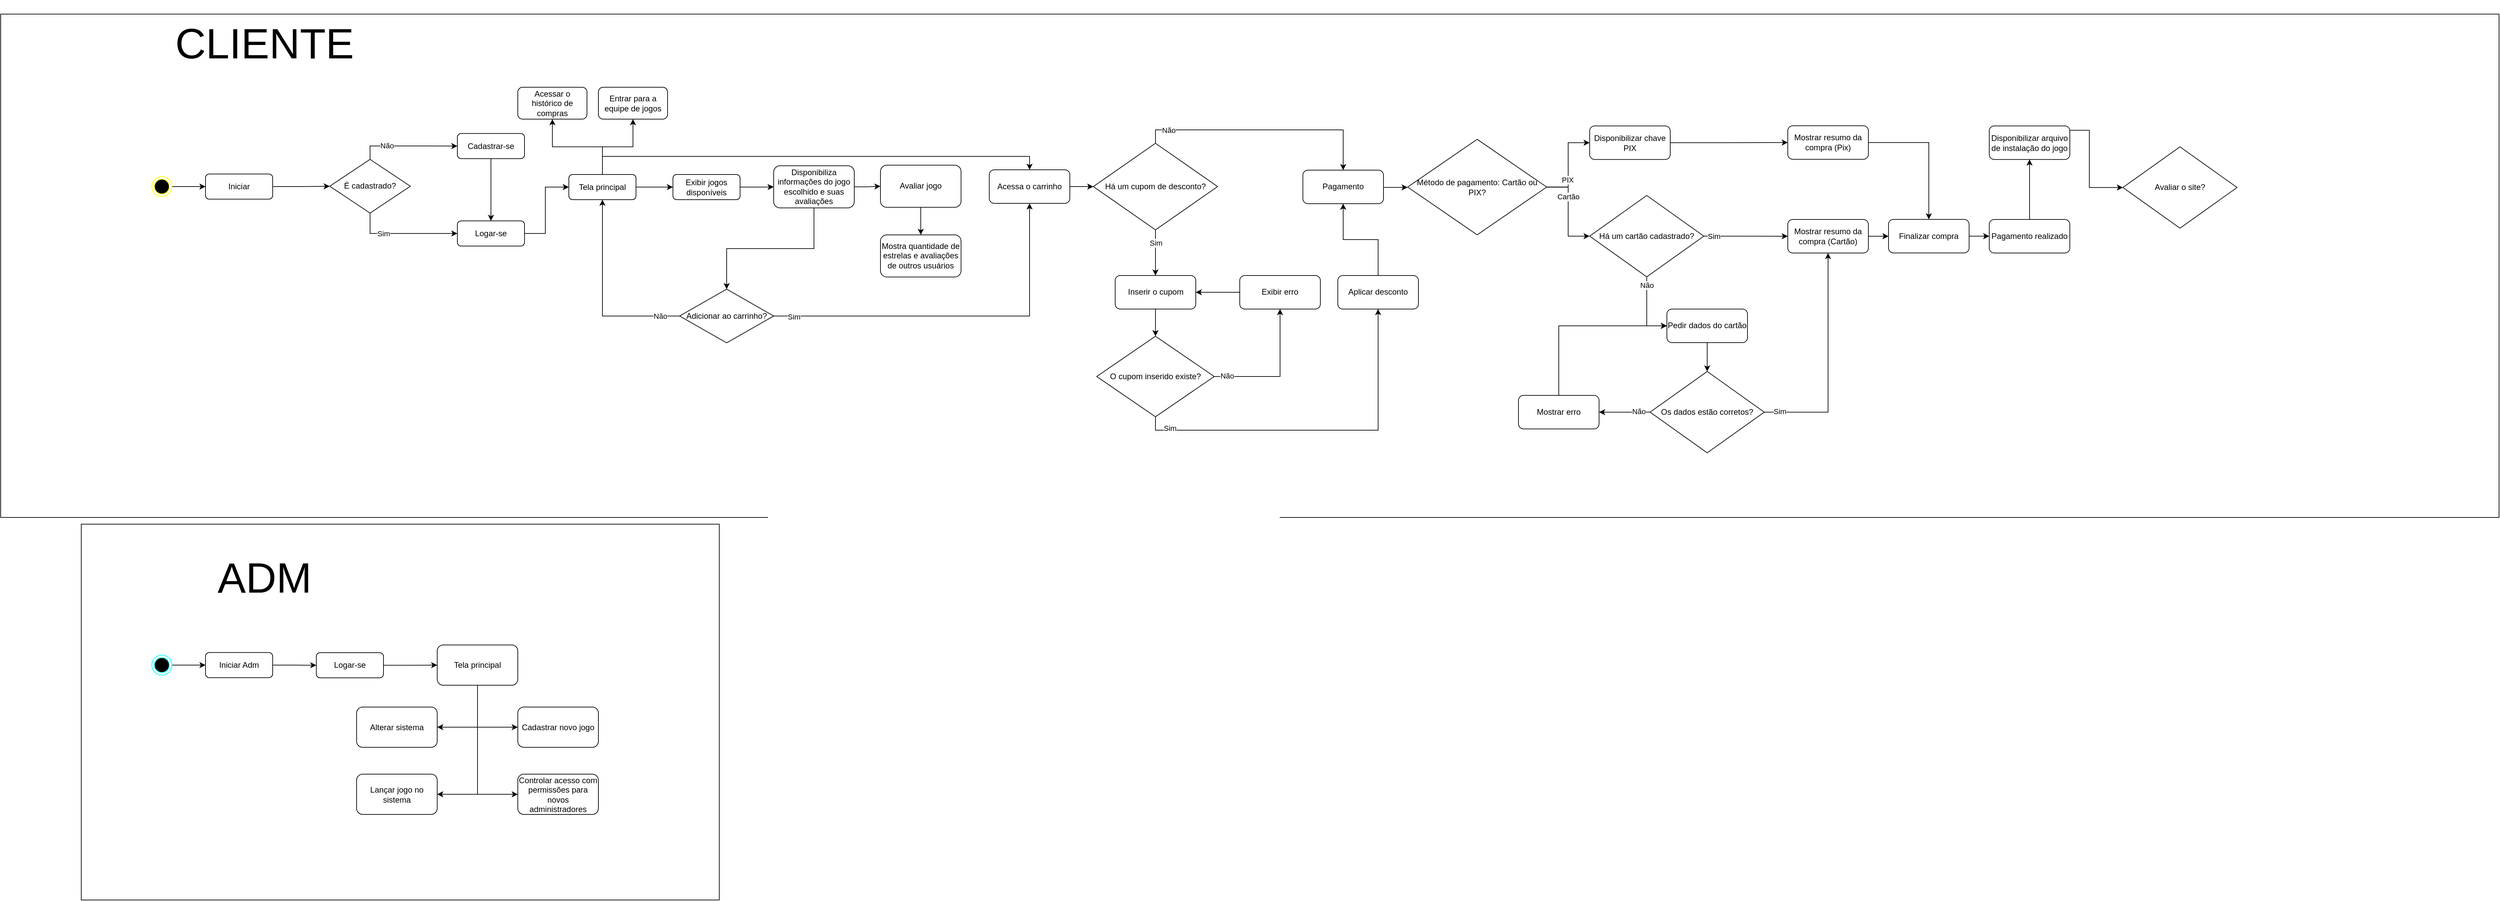 <mxfile version="27.1.1">
  <diagram id="C5RBs43oDa-KdzZeNtuy" name="Page-1">
    <mxGraphModel dx="1657" dy="443" grid="1" gridSize="10" guides="1" tooltips="1" connect="1" arrows="1" fold="1" page="1" pageScale="1" pageWidth="827" pageHeight="1169" math="0" shadow="0">
      <root>
        <mxCell id="WIyWlLk6GJQsqaUBKTNV-0" />
        <mxCell id="WIyWlLk6GJQsqaUBKTNV-1" parent="WIyWlLk6GJQsqaUBKTNV-0" />
        <mxCell id="Lc4B7oKeqXN2q5uEeSAr-54" value="" style="rounded=0;whiteSpace=wrap;html=1;" parent="WIyWlLk6GJQsqaUBKTNV-1" vertex="1">
          <mxGeometry x="80" y="820" width="950" height="560" as="geometry" />
        </mxCell>
        <mxCell id="Lc4B7oKeqXN2q5uEeSAr-52" value="" style="rounded=0;whiteSpace=wrap;html=1;" parent="WIyWlLk6GJQsqaUBKTNV-1" vertex="1">
          <mxGeometry x="-40" y="60" width="3720" height="750" as="geometry" />
        </mxCell>
        <mxCell id="1SzBsBPXZqBtcYk88lzq-5" style="edgeStyle=orthogonalEdgeStyle;rounded=0;orthogonalLoop=1;jettySize=auto;html=1;exitX=1;exitY=0.5;exitDx=0;exitDy=0;entryX=0;entryY=0.5;entryDx=0;entryDy=0;" parent="WIyWlLk6GJQsqaUBKTNV-1" source="1SzBsBPXZqBtcYk88lzq-0" target="1SzBsBPXZqBtcYk88lzq-4" edge="1">
          <mxGeometry relative="1" as="geometry" />
        </mxCell>
        <mxCell id="1SzBsBPXZqBtcYk88lzq-0" value="" style="ellipse;html=1;shape=endState;fillColor=#000000;strokeColor=#FFFF00;" parent="WIyWlLk6GJQsqaUBKTNV-1" vertex="1">
          <mxGeometry x="185" y="302" width="30" height="30" as="geometry" />
        </mxCell>
        <mxCell id="1SzBsBPXZqBtcYk88lzq-4" value="Iniciar" style="rounded=1;whiteSpace=wrap;html=1;" parent="WIyWlLk6GJQsqaUBKTNV-1" vertex="1">
          <mxGeometry x="265" y="298.25" width="100" height="37.5" as="geometry" />
        </mxCell>
        <mxCell id="1SzBsBPXZqBtcYk88lzq-33" style="edgeStyle=orthogonalEdgeStyle;rounded=0;orthogonalLoop=1;jettySize=auto;html=1;entryX=0;entryY=0.5;entryDx=0;entryDy=0;" parent="WIyWlLk6GJQsqaUBKTNV-1" source="1SzBsBPXZqBtcYk88lzq-4" target="1SzBsBPXZqBtcYk88lzq-38" edge="1">
          <mxGeometry relative="1" as="geometry">
            <mxPoint x="605.0" y="228.75" as="targetPoint" />
            <mxPoint x="475" y="275" as="sourcePoint" />
          </mxGeometry>
        </mxCell>
        <mxCell id="1SzBsBPXZqBtcYk88lzq-40" style="edgeStyle=orthogonalEdgeStyle;rounded=0;orthogonalLoop=1;jettySize=auto;html=1;exitX=0.5;exitY=1;exitDx=0;exitDy=0;entryX=0;entryY=0.5;entryDx=0;entryDy=0;" parent="WIyWlLk6GJQsqaUBKTNV-1" source="1SzBsBPXZqBtcYk88lzq-38" target="1SzBsBPXZqBtcYk88lzq-39" edge="1">
          <mxGeometry relative="1" as="geometry" />
        </mxCell>
        <mxCell id="1SzBsBPXZqBtcYk88lzq-46" value="Sim" style="edgeLabel;html=1;align=center;verticalAlign=middle;resizable=0;points=[];" parent="1SzBsBPXZqBtcYk88lzq-40" connectable="0" vertex="1">
          <mxGeometry x="-0.226" y="-1" relative="1" as="geometry">
            <mxPoint x="-12" y="-1" as="offset" />
          </mxGeometry>
        </mxCell>
        <mxCell id="1SzBsBPXZqBtcYk88lzq-43" style="edgeStyle=orthogonalEdgeStyle;rounded=0;orthogonalLoop=1;jettySize=auto;html=1;exitX=0.5;exitY=0;exitDx=0;exitDy=0;entryX=0;entryY=0.5;entryDx=0;entryDy=0;" parent="WIyWlLk6GJQsqaUBKTNV-1" source="1SzBsBPXZqBtcYk88lzq-38" target="1SzBsBPXZqBtcYk88lzq-42" edge="1">
          <mxGeometry relative="1" as="geometry" />
        </mxCell>
        <mxCell id="1SzBsBPXZqBtcYk88lzq-44" value="Não" style="edgeLabel;html=1;align=center;verticalAlign=middle;resizable=0;points=[];" parent="1SzBsBPXZqBtcYk88lzq-43" connectable="0" vertex="1">
          <mxGeometry x="0.371" relative="1" as="geometry">
            <mxPoint x="-65" y="66" as="offset" />
          </mxGeometry>
        </mxCell>
        <mxCell id="Lc4B7oKeqXN2q5uEeSAr-0" value="Não" style="edgeLabel;html=1;align=center;verticalAlign=middle;resizable=0;points=[];" parent="1SzBsBPXZqBtcYk88lzq-43" vertex="1" connectable="0">
          <mxGeometry x="-0.402" y="1" relative="1" as="geometry">
            <mxPoint as="offset" />
          </mxGeometry>
        </mxCell>
        <mxCell id="1SzBsBPXZqBtcYk88lzq-38" value="É cadastrado?" style="rhombus;whiteSpace=wrap;html=1;" parent="WIyWlLk6GJQsqaUBKTNV-1" vertex="1">
          <mxGeometry x="450" y="276.49" width="120" height="80" as="geometry" />
        </mxCell>
        <mxCell id="RYv_guV0oGGCcxDcEiJ_-85" style="edgeStyle=orthogonalEdgeStyle;rounded=0;orthogonalLoop=1;jettySize=auto;html=1;exitX=1;exitY=0.5;exitDx=0;exitDy=0;entryX=0;entryY=0.5;entryDx=0;entryDy=0;" parent="WIyWlLk6GJQsqaUBKTNV-1" source="1SzBsBPXZqBtcYk88lzq-39" target="RYv_guV0oGGCcxDcEiJ_-84" edge="1">
          <mxGeometry relative="1" as="geometry">
            <Array as="points">
              <mxPoint x="771" y="387" />
              <mxPoint x="771" y="318" />
            </Array>
          </mxGeometry>
        </mxCell>
        <mxCell id="1SzBsBPXZqBtcYk88lzq-39" value="Logar-se" style="rounded=1;whiteSpace=wrap;html=1;" parent="WIyWlLk6GJQsqaUBKTNV-1" vertex="1">
          <mxGeometry x="640" y="368.12" width="100" height="37.5" as="geometry" />
        </mxCell>
        <mxCell id="1SzBsBPXZqBtcYk88lzq-45" style="edgeStyle=orthogonalEdgeStyle;rounded=0;orthogonalLoop=1;jettySize=auto;html=1;exitX=0.5;exitY=1;exitDx=0;exitDy=0;entryX=0.5;entryY=0;entryDx=0;entryDy=0;" parent="WIyWlLk6GJQsqaUBKTNV-1" source="1SzBsBPXZqBtcYk88lzq-42" target="1SzBsBPXZqBtcYk88lzq-39" edge="1">
          <mxGeometry relative="1" as="geometry" />
        </mxCell>
        <mxCell id="1SzBsBPXZqBtcYk88lzq-42" value="Cadastrar-se" style="rounded=1;whiteSpace=wrap;html=1;" parent="WIyWlLk6GJQsqaUBKTNV-1" vertex="1">
          <mxGeometry x="640" y="237.87" width="100" height="37.5" as="geometry" />
        </mxCell>
        <mxCell id="XJXXXrBX6UF0R7sf1k8g-0" style="edgeStyle=orthogonalEdgeStyle;rounded=0;orthogonalLoop=1;jettySize=auto;html=1;exitX=1;exitY=0.5;exitDx=0;exitDy=0;entryX=0;entryY=0.5;entryDx=0;entryDy=0;" parent="WIyWlLk6GJQsqaUBKTNV-1" source="XJXXXrBX6UF0R7sf1k8g-1" target="XJXXXrBX6UF0R7sf1k8g-3" edge="1">
          <mxGeometry relative="1" as="geometry" />
        </mxCell>
        <mxCell id="XJXXXrBX6UF0R7sf1k8g-1" value="" style="ellipse;html=1;shape=endState;fillColor=#000000;strokeColor=#00FFFF;" parent="WIyWlLk6GJQsqaUBKTNV-1" vertex="1">
          <mxGeometry x="185" y="1015" width="30" height="30" as="geometry" />
        </mxCell>
        <mxCell id="XJXXXrBX6UF0R7sf1k8g-2" style="edgeStyle=orthogonalEdgeStyle;rounded=0;orthogonalLoop=1;jettySize=auto;html=1;exitX=1;exitY=0.5;exitDx=0;exitDy=0;entryX=0;entryY=0.5;entryDx=0;entryDy=0;" parent="WIyWlLk6GJQsqaUBKTNV-1" source="XJXXXrBX6UF0R7sf1k8g-3" target="XJXXXrBX6UF0R7sf1k8g-10" edge="1">
          <mxGeometry relative="1" as="geometry">
            <mxPoint x="414" y="1030" as="targetPoint" />
          </mxGeometry>
        </mxCell>
        <mxCell id="XJXXXrBX6UF0R7sf1k8g-3" value="Iniciar Adm" style="rounded=1;whiteSpace=wrap;html=1;" parent="WIyWlLk6GJQsqaUBKTNV-1" vertex="1">
          <mxGeometry x="265" y="1011.25" width="100" height="37.5" as="geometry" />
        </mxCell>
        <mxCell id="dobvGp4MOFqiP2ddSErw-3" value="" style="edgeStyle=orthogonalEdgeStyle;rounded=0;orthogonalLoop=1;jettySize=auto;html=1;" parent="WIyWlLk6GJQsqaUBKTNV-1" source="XJXXXrBX6UF0R7sf1k8g-10" target="dobvGp4MOFqiP2ddSErw-2" edge="1">
          <mxGeometry relative="1" as="geometry" />
        </mxCell>
        <mxCell id="XJXXXrBX6UF0R7sf1k8g-10" value="Logar-se" style="rounded=1;whiteSpace=wrap;html=1;" parent="WIyWlLk6GJQsqaUBKTNV-1" vertex="1">
          <mxGeometry x="430" y="1011.5" width="100" height="37.5" as="geometry" />
        </mxCell>
        <mxCell id="qe04x3mOyRm4tF5T4k0E-8" style="edgeStyle=orthogonalEdgeStyle;rounded=0;orthogonalLoop=1;jettySize=auto;html=1;exitX=0.5;exitY=1;exitDx=0;exitDy=0;entryX=1;entryY=0.5;entryDx=0;entryDy=0;" parent="WIyWlLk6GJQsqaUBKTNV-1" source="dobvGp4MOFqiP2ddSErw-2" target="qe04x3mOyRm4tF5T4k0E-2" edge="1">
          <mxGeometry relative="1" as="geometry" />
        </mxCell>
        <mxCell id="qe04x3mOyRm4tF5T4k0E-9" style="edgeStyle=orthogonalEdgeStyle;rounded=0;orthogonalLoop=1;jettySize=auto;html=1;exitX=0.5;exitY=1;exitDx=0;exitDy=0;entryX=0;entryY=0.5;entryDx=0;entryDy=0;" parent="WIyWlLk6GJQsqaUBKTNV-1" source="dobvGp4MOFqiP2ddSErw-2" target="7GlUSVLypJ4G9-vJ-Vu1-31" edge="1">
          <mxGeometry relative="1" as="geometry">
            <mxPoint x="945" y="1303.5" as="targetPoint" />
          </mxGeometry>
        </mxCell>
        <mxCell id="qe04x3mOyRm4tF5T4k0E-10" style="edgeStyle=orthogonalEdgeStyle;rounded=0;orthogonalLoop=1;jettySize=auto;html=1;exitX=0.5;exitY=1;exitDx=0;exitDy=0;entryX=1;entryY=0.5;entryDx=0;entryDy=0;" parent="WIyWlLk6GJQsqaUBKTNV-1" source="dobvGp4MOFqiP2ddSErw-2" target="qe04x3mOyRm4tF5T4k0E-4" edge="1">
          <mxGeometry relative="1" as="geometry" />
        </mxCell>
        <mxCell id="qe04x3mOyRm4tF5T4k0E-11" style="edgeStyle=orthogonalEdgeStyle;rounded=0;orthogonalLoop=1;jettySize=auto;html=1;exitX=0.5;exitY=1;exitDx=0;exitDy=0;entryX=0;entryY=0.5;entryDx=0;entryDy=0;" parent="WIyWlLk6GJQsqaUBKTNV-1" source="dobvGp4MOFqiP2ddSErw-2" target="qe04x3mOyRm4tF5T4k0E-5" edge="1">
          <mxGeometry relative="1" as="geometry" />
        </mxCell>
        <mxCell id="dobvGp4MOFqiP2ddSErw-2" value="Tela principal" style="whiteSpace=wrap;html=1;rounded=1;" parent="WIyWlLk6GJQsqaUBKTNV-1" vertex="1">
          <mxGeometry x="610" y="1000" width="120" height="60" as="geometry" />
        </mxCell>
        <mxCell id="RYv_guV0oGGCcxDcEiJ_-9" style="edgeStyle=orthogonalEdgeStyle;rounded=0;orthogonalLoop=1;jettySize=auto;html=1;exitX=1;exitY=0.5;exitDx=0;exitDy=0;entryX=0;entryY=0.5;entryDx=0;entryDy=0;" parent="WIyWlLk6GJQsqaUBKTNV-1" source="7GlUSVLypJ4G9-vJ-Vu1-7" target="RYv_guV0oGGCcxDcEiJ_-8" edge="1">
          <mxGeometry relative="1" as="geometry">
            <mxPoint x="1081" y="317" as="sourcePoint" />
            <Array as="points">
              <mxPoint x="1101" y="318" />
              <mxPoint x="1121" y="317" />
            </Array>
          </mxGeometry>
        </mxCell>
        <mxCell id="Lc4B7oKeqXN2q5uEeSAr-8" style="edgeStyle=orthogonalEdgeStyle;rounded=0;orthogonalLoop=1;jettySize=auto;html=1;exitX=0.5;exitY=1;exitDx=0;exitDy=0;entryX=0.5;entryY=0;entryDx=0;entryDy=0;" parent="WIyWlLk6GJQsqaUBKTNV-1" source="RYv_guV0oGGCcxDcEiJ_-8" target="RYv_guV0oGGCcxDcEiJ_-13" edge="1">
          <mxGeometry relative="1" as="geometry" />
        </mxCell>
        <mxCell id="Lc4B7oKeqXN2q5uEeSAr-45" style="edgeStyle=orthogonalEdgeStyle;rounded=0;orthogonalLoop=1;jettySize=auto;html=1;exitX=1;exitY=0.5;exitDx=0;exitDy=0;" parent="WIyWlLk6GJQsqaUBKTNV-1" source="RYv_guV0oGGCcxDcEiJ_-8" target="Lc4B7oKeqXN2q5uEeSAr-12" edge="1">
          <mxGeometry relative="1" as="geometry" />
        </mxCell>
        <mxCell id="RYv_guV0oGGCcxDcEiJ_-8" value="Disponibiliza informações do jogo escolhido e suas avaliações" style="rounded=1;whiteSpace=wrap;html=1;" parent="WIyWlLk6GJQsqaUBKTNV-1" vertex="1">
          <mxGeometry x="1111" y="286" width="120" height="62.75" as="geometry" />
        </mxCell>
        <mxCell id="7GlUSVLypJ4G9-vJ-Vu1-14" style="edgeStyle=orthogonalEdgeStyle;rounded=0;orthogonalLoop=1;jettySize=auto;html=1;exitX=0;exitY=0.5;exitDx=0;exitDy=0;entryX=0.5;entryY=1;entryDx=0;entryDy=0;" parent="WIyWlLk6GJQsqaUBKTNV-1" source="RYv_guV0oGGCcxDcEiJ_-13" target="RYv_guV0oGGCcxDcEiJ_-84" edge="1">
          <mxGeometry relative="1" as="geometry" />
        </mxCell>
        <mxCell id="7GlUSVLypJ4G9-vJ-Vu1-15" value="Não" style="edgeLabel;html=1;align=center;verticalAlign=middle;resizable=0;points=[];" parent="7GlUSVLypJ4G9-vJ-Vu1-14" connectable="0" vertex="1">
          <mxGeometry x="-0.79" relative="1" as="geometry">
            <mxPoint x="1" as="offset" />
          </mxGeometry>
        </mxCell>
        <mxCell id="Lc4B7oKeqXN2q5uEeSAr-9" style="edgeStyle=orthogonalEdgeStyle;rounded=0;orthogonalLoop=1;jettySize=auto;html=1;exitX=1;exitY=0.5;exitDx=0;exitDy=0;" parent="WIyWlLk6GJQsqaUBKTNV-1" source="RYv_guV0oGGCcxDcEiJ_-13" target="7GlUSVLypJ4G9-vJ-Vu1-1" edge="1">
          <mxGeometry relative="1" as="geometry" />
        </mxCell>
        <mxCell id="Lc4B7oKeqXN2q5uEeSAr-10" value="Sim" style="edgeLabel;html=1;align=center;verticalAlign=middle;resizable=0;points=[];" parent="Lc4B7oKeqXN2q5uEeSAr-9" vertex="1" connectable="0">
          <mxGeometry x="-0.887" y="-1" relative="1" as="geometry">
            <mxPoint x="-1" as="offset" />
          </mxGeometry>
        </mxCell>
        <mxCell id="RYv_guV0oGGCcxDcEiJ_-13" value="Adicionar ao carrinho?" style="rhombus;whiteSpace=wrap;html=1;" parent="WIyWlLk6GJQsqaUBKTNV-1" vertex="1">
          <mxGeometry x="971" y="469.86" width="140" height="80" as="geometry" />
        </mxCell>
        <mxCell id="RYv_guV0oGGCcxDcEiJ_-27" style="edgeStyle=orthogonalEdgeStyle;rounded=0;orthogonalLoop=1;jettySize=auto;html=1;exitX=1;exitY=0.515;exitDx=0;exitDy=0;entryX=0;entryY=0.5;entryDx=0;entryDy=0;exitPerimeter=0;" parent="WIyWlLk6GJQsqaUBKTNV-1" source="7GlUSVLypJ4G9-vJ-Vu1-9" target="RYv_guV0oGGCcxDcEiJ_-26" edge="1">
          <mxGeometry relative="1" as="geometry">
            <mxPoint x="1972" y="198" as="sourcePoint" />
          </mxGeometry>
        </mxCell>
        <mxCell id="RYv_guV0oGGCcxDcEiJ_-31" style="edgeStyle=orthogonalEdgeStyle;rounded=0;orthogonalLoop=1;jettySize=auto;html=1;exitX=1;exitY=0.5;exitDx=0;exitDy=0;entryX=0;entryY=0.5;entryDx=0;entryDy=0;" parent="WIyWlLk6GJQsqaUBKTNV-1" source="RYv_guV0oGGCcxDcEiJ_-26" target="RYv_guV0oGGCcxDcEiJ_-30" edge="1">
          <mxGeometry relative="1" as="geometry">
            <mxPoint x="2236" y="318.245" as="sourcePoint" />
          </mxGeometry>
        </mxCell>
        <mxCell id="RYv_guV0oGGCcxDcEiJ_-32" value="PIX" style="edgeLabel;html=1;align=center;verticalAlign=middle;resizable=0;points=[];" parent="RYv_guV0oGGCcxDcEiJ_-31" connectable="0" vertex="1">
          <mxGeometry x="-0.171" y="1" relative="1" as="geometry">
            <mxPoint y="11" as="offset" />
          </mxGeometry>
        </mxCell>
        <mxCell id="RYv_guV0oGGCcxDcEiJ_-40" style="edgeStyle=orthogonalEdgeStyle;rounded=0;orthogonalLoop=1;jettySize=auto;html=1;exitX=1;exitY=0.5;exitDx=0;exitDy=0;entryX=0;entryY=0.5;entryDx=0;entryDy=0;" parent="WIyWlLk6GJQsqaUBKTNV-1" source="RYv_guV0oGGCcxDcEiJ_-26" target="RYv_guV0oGGCcxDcEiJ_-64" edge="1">
          <mxGeometry relative="1" as="geometry">
            <mxPoint x="2326" y="392.74" as="targetPoint" />
            <mxPoint x="2236" y="318.245" as="sourcePoint" />
          </mxGeometry>
        </mxCell>
        <mxCell id="RYv_guV0oGGCcxDcEiJ_-41" value="Cartão" style="edgeLabel;html=1;align=center;verticalAlign=middle;resizable=0;points=[];" parent="RYv_guV0oGGCcxDcEiJ_-40" connectable="0" vertex="1">
          <mxGeometry x="-0.007" relative="1" as="geometry">
            <mxPoint y="-22" as="offset" />
          </mxGeometry>
        </mxCell>
        <mxCell id="RYv_guV0oGGCcxDcEiJ_-26" value="Método de pagamento: Cartão ou PIX?" style="rhombus;whiteSpace=wrap;html=1;" parent="WIyWlLk6GJQsqaUBKTNV-1" vertex="1">
          <mxGeometry x="2055" y="246.56" width="207" height="142.38" as="geometry" />
        </mxCell>
        <mxCell id="Lc4B7oKeqXN2q5uEeSAr-43" style="edgeStyle=orthogonalEdgeStyle;rounded=0;orthogonalLoop=1;jettySize=auto;html=1;exitX=1;exitY=0.5;exitDx=0;exitDy=0;entryX=0;entryY=0.5;entryDx=0;entryDy=0;" parent="WIyWlLk6GJQsqaUBKTNV-1" source="RYv_guV0oGGCcxDcEiJ_-30" target="Lc4B7oKeqXN2q5uEeSAr-42" edge="1">
          <mxGeometry relative="1" as="geometry" />
        </mxCell>
        <mxCell id="RYv_guV0oGGCcxDcEiJ_-30" value="Disponibilizar chave PIX" style="rounded=1;whiteSpace=wrap;html=1;" parent="WIyWlLk6GJQsqaUBKTNV-1" vertex="1">
          <mxGeometry x="2326" y="226.62" width="120" height="50" as="geometry" />
        </mxCell>
        <mxCell id="7GlUSVLypJ4G9-vJ-Vu1-17" style="edgeStyle=orthogonalEdgeStyle;rounded=0;orthogonalLoop=1;jettySize=auto;html=1;exitX=1;exitY=0.5;exitDx=0;exitDy=0;entryX=0;entryY=0.5;entryDx=0;entryDy=0;" parent="WIyWlLk6GJQsqaUBKTNV-1" source="RYv_guV0oGGCcxDcEiJ_-44" target="RYv_guV0oGGCcxDcEiJ_-53" edge="1">
          <mxGeometry relative="1" as="geometry">
            <Array as="points">
              <mxPoint x="3070" y="233.13" />
              <mxPoint x="3070" y="318.13" />
            </Array>
          </mxGeometry>
        </mxCell>
        <mxCell id="RYv_guV0oGGCcxDcEiJ_-44" value="Disponibilizar arquivo de instalação do jogo" style="rounded=1;whiteSpace=wrap;html=1;" parent="WIyWlLk6GJQsqaUBKTNV-1" vertex="1">
          <mxGeometry x="2921" y="226.62" width="120" height="50" as="geometry" />
        </mxCell>
        <mxCell id="RYv_guV0oGGCcxDcEiJ_-53" value="Avaliar o site?" style="rhombus;whiteSpace=wrap;html=1;" parent="WIyWlLk6GJQsqaUBKTNV-1" vertex="1">
          <mxGeometry x="3120" y="257.75" width="170" height="121.25" as="geometry" />
        </mxCell>
        <mxCell id="RYv_guV0oGGCcxDcEiJ_-66" style="edgeStyle=orthogonalEdgeStyle;rounded=0;orthogonalLoop=1;jettySize=auto;html=1;exitX=1;exitY=0.5;exitDx=0;exitDy=0;entryX=0;entryY=0.5;entryDx=0;entryDy=0;" parent="WIyWlLk6GJQsqaUBKTNV-1" source="Lc4B7oKeqXN2q5uEeSAr-39" target="RYv_guV0oGGCcxDcEiJ_-65" edge="1">
          <mxGeometry relative="1" as="geometry" />
        </mxCell>
        <mxCell id="RYv_guV0oGGCcxDcEiJ_-70" style="edgeStyle=orthogonalEdgeStyle;rounded=0;orthogonalLoop=1;jettySize=auto;html=1;exitX=0.5;exitY=1;exitDx=0;exitDy=0;entryX=0;entryY=0.5;entryDx=0;entryDy=0;" parent="WIyWlLk6GJQsqaUBKTNV-1" source="RYv_guV0oGGCcxDcEiJ_-64" target="RYv_guV0oGGCcxDcEiJ_-69" edge="1">
          <mxGeometry relative="1" as="geometry" />
        </mxCell>
        <mxCell id="RYv_guV0oGGCcxDcEiJ_-71" value="Não" style="edgeLabel;html=1;align=center;verticalAlign=middle;resizable=0;points=[];" parent="RYv_guV0oGGCcxDcEiJ_-70" connectable="0" vertex="1">
          <mxGeometry x="-0.755" relative="1" as="geometry">
            <mxPoint as="offset" />
          </mxGeometry>
        </mxCell>
        <mxCell id="RYv_guV0oGGCcxDcEiJ_-64" value="Há um cartão cadastrado?" style="rhombus;whiteSpace=wrap;html=1;" parent="WIyWlLk6GJQsqaUBKTNV-1" vertex="1">
          <mxGeometry x="2326" y="330.24" width="170" height="121.25" as="geometry" />
        </mxCell>
        <mxCell id="RYv_guV0oGGCcxDcEiJ_-68" style="edgeStyle=orthogonalEdgeStyle;rounded=0;orthogonalLoop=1;jettySize=auto;html=1;exitX=0.5;exitY=0;exitDx=0;exitDy=0;entryX=0.5;entryY=1;entryDx=0;entryDy=0;" parent="WIyWlLk6GJQsqaUBKTNV-1" source="RYv_guV0oGGCcxDcEiJ_-65" target="RYv_guV0oGGCcxDcEiJ_-44" edge="1">
          <mxGeometry relative="1" as="geometry" />
        </mxCell>
        <mxCell id="RYv_guV0oGGCcxDcEiJ_-65" value="Pagamento realizado" style="rounded=1;whiteSpace=wrap;html=1;" parent="WIyWlLk6GJQsqaUBKTNV-1" vertex="1">
          <mxGeometry x="2921" y="366" width="120" height="50" as="geometry" />
        </mxCell>
        <mxCell id="RYv_guV0oGGCcxDcEiJ_-75" style="edgeStyle=orthogonalEdgeStyle;rounded=0;orthogonalLoop=1;jettySize=auto;html=1;exitX=0.5;exitY=1;exitDx=0;exitDy=0;" parent="WIyWlLk6GJQsqaUBKTNV-1" source="RYv_guV0oGGCcxDcEiJ_-69" target="RYv_guV0oGGCcxDcEiJ_-74" edge="1">
          <mxGeometry relative="1" as="geometry" />
        </mxCell>
        <mxCell id="RYv_guV0oGGCcxDcEiJ_-69" value="Pedir dados do cartão" style="rounded=1;whiteSpace=wrap;html=1;" parent="WIyWlLk6GJQsqaUBKTNV-1" vertex="1">
          <mxGeometry x="2441" y="499.49" width="120" height="50" as="geometry" />
        </mxCell>
        <mxCell id="7GlUSVLypJ4G9-vJ-Vu1-20" style="edgeStyle=orthogonalEdgeStyle;rounded=0;orthogonalLoop=1;jettySize=auto;html=1;exitX=1;exitY=0.5;exitDx=0;exitDy=0;entryX=0.5;entryY=1;entryDx=0;entryDy=0;" parent="WIyWlLk6GJQsqaUBKTNV-1" source="RYv_guV0oGGCcxDcEiJ_-74" target="Lc4B7oKeqXN2q5uEeSAr-35" edge="1">
          <mxGeometry relative="1" as="geometry" />
        </mxCell>
        <mxCell id="7GlUSVLypJ4G9-vJ-Vu1-21" value="Sim" style="edgeLabel;html=1;align=center;verticalAlign=middle;resizable=0;points=[];" parent="7GlUSVLypJ4G9-vJ-Vu1-20" connectable="0" vertex="1">
          <mxGeometry x="-0.605" relative="1" as="geometry">
            <mxPoint x="-43" y="-1" as="offset" />
          </mxGeometry>
        </mxCell>
        <mxCell id="qe04x3mOyRm4tF5T4k0E-21" style="edgeStyle=orthogonalEdgeStyle;rounded=0;orthogonalLoop=1;jettySize=auto;html=1;entryX=1;entryY=0.5;entryDx=0;entryDy=0;" parent="WIyWlLk6GJQsqaUBKTNV-1" source="RYv_guV0oGGCcxDcEiJ_-74" target="RYv_guV0oGGCcxDcEiJ_-78" edge="1">
          <mxGeometry relative="1" as="geometry" />
        </mxCell>
        <mxCell id="fA4EnLWFK2wPFM1SBRzB-0" value="Não" style="edgeLabel;html=1;align=center;verticalAlign=middle;resizable=0;points=[];" parent="qe04x3mOyRm4tF5T4k0E-21" vertex="1" connectable="0">
          <mxGeometry x="-0.708" y="2" relative="1" as="geometry">
            <mxPoint x="-6" y="-3" as="offset" />
          </mxGeometry>
        </mxCell>
        <mxCell id="RYv_guV0oGGCcxDcEiJ_-74" value="Os dados estão corretos?" style="rhombus;whiteSpace=wrap;html=1;" parent="WIyWlLk6GJQsqaUBKTNV-1" vertex="1">
          <mxGeometry x="2416" y="592.49" width="170" height="121.25" as="geometry" />
        </mxCell>
        <mxCell id="RYv_guV0oGGCcxDcEiJ_-83" style="edgeStyle=orthogonalEdgeStyle;rounded=0;orthogonalLoop=1;jettySize=auto;html=1;exitX=0.5;exitY=0;exitDx=0;exitDy=0;entryX=0;entryY=0.5;entryDx=0;entryDy=0;" parent="WIyWlLk6GJQsqaUBKTNV-1" source="RYv_guV0oGGCcxDcEiJ_-78" target="RYv_guV0oGGCcxDcEiJ_-69" edge="1">
          <mxGeometry relative="1" as="geometry" />
        </mxCell>
        <mxCell id="RYv_guV0oGGCcxDcEiJ_-78" value="Mostrar erro" style="rounded=1;whiteSpace=wrap;html=1;" parent="WIyWlLk6GJQsqaUBKTNV-1" vertex="1">
          <mxGeometry x="2220" y="628.12" width="120" height="50" as="geometry" />
        </mxCell>
        <mxCell id="RYv_guV0oGGCcxDcEiJ_-86" style="edgeStyle=orthogonalEdgeStyle;rounded=0;orthogonalLoop=1;jettySize=auto;html=1;exitX=1;exitY=0.5;exitDx=0;exitDy=0;entryX=0;entryY=0.5;entryDx=0;entryDy=0;" parent="WIyWlLk6GJQsqaUBKTNV-1" source="RYv_guV0oGGCcxDcEiJ_-84" target="7GlUSVLypJ4G9-vJ-Vu1-7" edge="1">
          <mxGeometry relative="1" as="geometry">
            <mxPoint x="941" y="317" as="targetPoint" />
          </mxGeometry>
        </mxCell>
        <mxCell id="Lc4B7oKeqXN2q5uEeSAr-5" style="edgeStyle=orthogonalEdgeStyle;rounded=0;orthogonalLoop=1;jettySize=auto;html=1;exitX=0.5;exitY=0;exitDx=0;exitDy=0;" parent="WIyWlLk6GJQsqaUBKTNV-1" source="RYv_guV0oGGCcxDcEiJ_-84" target="vYOpSd9B1aAu_Q23RFO4-0" edge="1">
          <mxGeometry relative="1" as="geometry" />
        </mxCell>
        <mxCell id="Lc4B7oKeqXN2q5uEeSAr-6" style="edgeStyle=orthogonalEdgeStyle;rounded=0;orthogonalLoop=1;jettySize=auto;html=1;exitX=0.5;exitY=0;exitDx=0;exitDy=0;" parent="WIyWlLk6GJQsqaUBKTNV-1" source="RYv_guV0oGGCcxDcEiJ_-84" target="7GlUSVLypJ4G9-vJ-Vu1-8" edge="1">
          <mxGeometry relative="1" as="geometry" />
        </mxCell>
        <mxCell id="Lc4B7oKeqXN2q5uEeSAr-7" style="edgeStyle=orthogonalEdgeStyle;rounded=0;orthogonalLoop=1;jettySize=auto;html=1;exitX=0.5;exitY=0;exitDx=0;exitDy=0;entryX=0.5;entryY=0;entryDx=0;entryDy=0;" parent="WIyWlLk6GJQsqaUBKTNV-1" source="RYv_guV0oGGCcxDcEiJ_-84" target="7GlUSVLypJ4G9-vJ-Vu1-1" edge="1">
          <mxGeometry relative="1" as="geometry" />
        </mxCell>
        <mxCell id="RYv_guV0oGGCcxDcEiJ_-84" value="Tela principal" style="rounded=1;whiteSpace=wrap;html=1;" parent="WIyWlLk6GJQsqaUBKTNV-1" vertex="1">
          <mxGeometry x="806" y="299" width="100" height="37.5" as="geometry" />
        </mxCell>
        <mxCell id="Lc4B7oKeqXN2q5uEeSAr-18" style="edgeStyle=orthogonalEdgeStyle;rounded=0;orthogonalLoop=1;jettySize=auto;html=1;exitX=1;exitY=0.5;exitDx=0;exitDy=0;entryX=0;entryY=0.5;entryDx=0;entryDy=0;" parent="WIyWlLk6GJQsqaUBKTNV-1" source="7GlUSVLypJ4G9-vJ-Vu1-1" target="Lc4B7oKeqXN2q5uEeSAr-15" edge="1">
          <mxGeometry relative="1" as="geometry" />
        </mxCell>
        <mxCell id="7GlUSVLypJ4G9-vJ-Vu1-1" value="Acessa o carrinho" style="rounded=1;whiteSpace=wrap;html=1;" parent="WIyWlLk6GJQsqaUBKTNV-1" vertex="1">
          <mxGeometry x="1432" y="292" width="120" height="50" as="geometry" />
        </mxCell>
        <mxCell id="7GlUSVLypJ4G9-vJ-Vu1-7" value="Exibir jogos disponíveis" style="rounded=1;whiteSpace=wrap;html=1;" parent="WIyWlLk6GJQsqaUBKTNV-1" vertex="1">
          <mxGeometry x="961" y="299" width="100" height="37.5" as="geometry" />
        </mxCell>
        <mxCell id="7GlUSVLypJ4G9-vJ-Vu1-8" value="Acessar o histórico de compras" style="rounded=1;whiteSpace=wrap;html=1;" parent="WIyWlLk6GJQsqaUBKTNV-1" vertex="1">
          <mxGeometry x="730" y="169" width="103" height="47.5" as="geometry" />
        </mxCell>
        <mxCell id="7GlUSVLypJ4G9-vJ-Vu1-9" value="Pagamento" style="rounded=1;whiteSpace=wrap;html=1;" parent="WIyWlLk6GJQsqaUBKTNV-1" vertex="1">
          <mxGeometry x="1899" y="292.49" width="120" height="50" as="geometry" />
        </mxCell>
        <mxCell id="7GlUSVLypJ4G9-vJ-Vu1-26" value="&lt;font style=&quot;font-size: 63px;&quot;&gt;CLIENTE&lt;/font&gt;" style="text;html=1;align=center;verticalAlign=middle;whiteSpace=wrap;rounded=0;" parent="WIyWlLk6GJQsqaUBKTNV-1" vertex="1">
          <mxGeometry x="208" y="39" width="290" height="130" as="geometry" />
        </mxCell>
        <mxCell id="7GlUSVLypJ4G9-vJ-Vu1-31" value="Cadastrar novo jogo" style="whiteSpace=wrap;html=1;rounded=1;" parent="WIyWlLk6GJQsqaUBKTNV-1" vertex="1">
          <mxGeometry x="730" y="1092.5" width="120" height="60" as="geometry" />
        </mxCell>
        <mxCell id="qe04x3mOyRm4tF5T4k0E-2" value="Alterar sistema" style="whiteSpace=wrap;html=1;rounded=1;" parent="WIyWlLk6GJQsqaUBKTNV-1" vertex="1">
          <mxGeometry x="490" y="1092.5" width="120" height="60" as="geometry" />
        </mxCell>
        <mxCell id="qe04x3mOyRm4tF5T4k0E-4" value="Lançar jogo no sistema" style="whiteSpace=wrap;html=1;rounded=1;" parent="WIyWlLk6GJQsqaUBKTNV-1" vertex="1">
          <mxGeometry x="490" y="1192.5" width="120" height="60" as="geometry" />
        </mxCell>
        <mxCell id="qe04x3mOyRm4tF5T4k0E-5" value="Controlar acesso com permissões para novos administradores" style="whiteSpace=wrap;html=1;rounded=1;" parent="WIyWlLk6GJQsqaUBKTNV-1" vertex="1">
          <mxGeometry x="730" y="1192.5" width="120" height="60" as="geometry" />
        </mxCell>
        <mxCell id="qe04x3mOyRm4tF5T4k0E-18" value="&lt;span style=&quot;font-size: 63px;&quot;&gt;ADM&lt;/span&gt;" style="text;html=1;align=center;verticalAlign=middle;whiteSpace=wrap;rounded=0;" parent="WIyWlLk6GJQsqaUBKTNV-1" vertex="1">
          <mxGeometry x="208" y="835" width="290" height="130" as="geometry" />
        </mxCell>
        <mxCell id="vYOpSd9B1aAu_Q23RFO4-0" value="Entrar para a equipe de jogos" style="rounded=1;whiteSpace=wrap;html=1;" parent="WIyWlLk6GJQsqaUBKTNV-1" vertex="1">
          <mxGeometry x="850" y="169" width="103" height="47.5" as="geometry" />
        </mxCell>
        <mxCell id="Lc4B7oKeqXN2q5uEeSAr-47" style="edgeStyle=orthogonalEdgeStyle;rounded=0;orthogonalLoop=1;jettySize=auto;html=1;exitX=0.5;exitY=1;exitDx=0;exitDy=0;entryX=0.5;entryY=0;entryDx=0;entryDy=0;" parent="WIyWlLk6GJQsqaUBKTNV-1" source="Lc4B7oKeqXN2q5uEeSAr-12" target="Lc4B7oKeqXN2q5uEeSAr-46" edge="1">
          <mxGeometry relative="1" as="geometry" />
        </mxCell>
        <mxCell id="Lc4B7oKeqXN2q5uEeSAr-12" value="Avaliar jogo" style="rounded=1;whiteSpace=wrap;html=1;" parent="WIyWlLk6GJQsqaUBKTNV-1" vertex="1">
          <mxGeometry x="1270" y="285.12" width="120" height="62.75" as="geometry" />
        </mxCell>
        <mxCell id="Lc4B7oKeqXN2q5uEeSAr-20" style="edgeStyle=orthogonalEdgeStyle;rounded=0;orthogonalLoop=1;jettySize=auto;html=1;exitX=0.5;exitY=0;exitDx=0;exitDy=0;entryX=0.5;entryY=0;entryDx=0;entryDy=0;" parent="WIyWlLk6GJQsqaUBKTNV-1" source="Lc4B7oKeqXN2q5uEeSAr-15" target="7GlUSVLypJ4G9-vJ-Vu1-9" edge="1">
          <mxGeometry relative="1" as="geometry" />
        </mxCell>
        <mxCell id="Lc4B7oKeqXN2q5uEeSAr-21" value="Não" style="edgeLabel;html=1;align=center;verticalAlign=middle;resizable=0;points=[];" parent="Lc4B7oKeqXN2q5uEeSAr-20" vertex="1" connectable="0">
          <mxGeometry x="-0.78" relative="1" as="geometry">
            <mxPoint as="offset" />
          </mxGeometry>
        </mxCell>
        <mxCell id="Lc4B7oKeqXN2q5uEeSAr-23" style="edgeStyle=orthogonalEdgeStyle;rounded=0;orthogonalLoop=1;jettySize=auto;html=1;exitX=0.5;exitY=1;exitDx=0;exitDy=0;entryX=0.5;entryY=0;entryDx=0;entryDy=0;" parent="WIyWlLk6GJQsqaUBKTNV-1" source="Lc4B7oKeqXN2q5uEeSAr-15" target="Lc4B7oKeqXN2q5uEeSAr-22" edge="1">
          <mxGeometry relative="1" as="geometry" />
        </mxCell>
        <mxCell id="Lc4B7oKeqXN2q5uEeSAr-24" value="Sim" style="edgeLabel;html=1;align=center;verticalAlign=middle;resizable=0;points=[];" parent="Lc4B7oKeqXN2q5uEeSAr-23" vertex="1" connectable="0">
          <mxGeometry x="-0.421" relative="1" as="geometry">
            <mxPoint as="offset" />
          </mxGeometry>
        </mxCell>
        <mxCell id="Lc4B7oKeqXN2q5uEeSAr-15" value="Há um cupom de desconto?" style="rhombus;whiteSpace=wrap;html=1;" parent="WIyWlLk6GJQsqaUBKTNV-1" vertex="1">
          <mxGeometry x="1587" y="252.5" width="185" height="129" as="geometry" />
        </mxCell>
        <mxCell id="Lc4B7oKeqXN2q5uEeSAr-26" style="edgeStyle=orthogonalEdgeStyle;rounded=0;orthogonalLoop=1;jettySize=auto;html=1;exitX=0.5;exitY=1;exitDx=0;exitDy=0;" parent="WIyWlLk6GJQsqaUBKTNV-1" source="Lc4B7oKeqXN2q5uEeSAr-22" target="Lc4B7oKeqXN2q5uEeSAr-25" edge="1">
          <mxGeometry relative="1" as="geometry" />
        </mxCell>
        <mxCell id="Lc4B7oKeqXN2q5uEeSAr-22" value="Inserir o cupom" style="rounded=1;whiteSpace=wrap;html=1;" parent="WIyWlLk6GJQsqaUBKTNV-1" vertex="1">
          <mxGeometry x="1619.5" y="449.49" width="120" height="50" as="geometry" />
        </mxCell>
        <mxCell id="Lc4B7oKeqXN2q5uEeSAr-28" style="edgeStyle=orthogonalEdgeStyle;rounded=0;orthogonalLoop=1;jettySize=auto;html=1;exitX=1;exitY=0.5;exitDx=0;exitDy=0;entryX=0.5;entryY=1;entryDx=0;entryDy=0;" parent="WIyWlLk6GJQsqaUBKTNV-1" source="Lc4B7oKeqXN2q5uEeSAr-25" target="Lc4B7oKeqXN2q5uEeSAr-27" edge="1">
          <mxGeometry relative="1" as="geometry" />
        </mxCell>
        <mxCell id="Lc4B7oKeqXN2q5uEeSAr-30" value="Não" style="edgeLabel;html=1;align=center;verticalAlign=middle;resizable=0;points=[];" parent="Lc4B7oKeqXN2q5uEeSAr-28" vertex="1" connectable="0">
          <mxGeometry x="-0.809" y="1" relative="1" as="geometry">
            <mxPoint as="offset" />
          </mxGeometry>
        </mxCell>
        <mxCell id="Lc4B7oKeqXN2q5uEeSAr-32" style="edgeStyle=orthogonalEdgeStyle;rounded=0;orthogonalLoop=1;jettySize=auto;html=1;exitX=0.5;exitY=1;exitDx=0;exitDy=0;entryX=0.5;entryY=1;entryDx=0;entryDy=0;" parent="WIyWlLk6GJQsqaUBKTNV-1" source="Lc4B7oKeqXN2q5uEeSAr-25" target="Lc4B7oKeqXN2q5uEeSAr-31" edge="1">
          <mxGeometry relative="1" as="geometry" />
        </mxCell>
        <mxCell id="Lc4B7oKeqXN2q5uEeSAr-33" value="Sim" style="edgeLabel;html=1;align=center;verticalAlign=middle;resizable=0;points=[];" parent="Lc4B7oKeqXN2q5uEeSAr-32" vertex="1" connectable="0">
          <mxGeometry x="-0.844" y="4" relative="1" as="geometry">
            <mxPoint y="1" as="offset" />
          </mxGeometry>
        </mxCell>
        <mxCell id="Lc4B7oKeqXN2q5uEeSAr-25" value="O cupom inserido existe?" style="rhombus;whiteSpace=wrap;html=1;" parent="WIyWlLk6GJQsqaUBKTNV-1" vertex="1">
          <mxGeometry x="1592" y="540" width="175" height="120" as="geometry" />
        </mxCell>
        <mxCell id="Lc4B7oKeqXN2q5uEeSAr-29" style="edgeStyle=orthogonalEdgeStyle;rounded=0;orthogonalLoop=1;jettySize=auto;html=1;exitX=0;exitY=0.5;exitDx=0;exitDy=0;entryX=1;entryY=0.5;entryDx=0;entryDy=0;" parent="WIyWlLk6GJQsqaUBKTNV-1" source="Lc4B7oKeqXN2q5uEeSAr-27" target="Lc4B7oKeqXN2q5uEeSAr-22" edge="1">
          <mxGeometry relative="1" as="geometry" />
        </mxCell>
        <mxCell id="Lc4B7oKeqXN2q5uEeSAr-27" value="Exibir erro" style="rounded=1;whiteSpace=wrap;html=1;" parent="WIyWlLk6GJQsqaUBKTNV-1" vertex="1">
          <mxGeometry x="1805" y="449.49" width="120" height="50" as="geometry" />
        </mxCell>
        <mxCell id="Lc4B7oKeqXN2q5uEeSAr-34" style="edgeStyle=orthogonalEdgeStyle;rounded=0;orthogonalLoop=1;jettySize=auto;html=1;exitX=0.5;exitY=0;exitDx=0;exitDy=0;entryX=0.5;entryY=1;entryDx=0;entryDy=0;" parent="WIyWlLk6GJQsqaUBKTNV-1" source="Lc4B7oKeqXN2q5uEeSAr-31" target="7GlUSVLypJ4G9-vJ-Vu1-9" edge="1">
          <mxGeometry relative="1" as="geometry" />
        </mxCell>
        <mxCell id="Lc4B7oKeqXN2q5uEeSAr-31" value="Aplicar desconto" style="rounded=1;whiteSpace=wrap;html=1;" parent="WIyWlLk6GJQsqaUBKTNV-1" vertex="1">
          <mxGeometry x="1951" y="449.49" width="120" height="50" as="geometry" />
        </mxCell>
        <mxCell id="Lc4B7oKeqXN2q5uEeSAr-36" value="" style="edgeStyle=orthogonalEdgeStyle;rounded=0;orthogonalLoop=1;jettySize=auto;html=1;exitX=1;exitY=0.5;exitDx=0;exitDy=0;entryX=0;entryY=0.5;entryDx=0;entryDy=0;" parent="WIyWlLk6GJQsqaUBKTNV-1" source="RYv_guV0oGGCcxDcEiJ_-64" target="Lc4B7oKeqXN2q5uEeSAr-35" edge="1">
          <mxGeometry relative="1" as="geometry">
            <mxPoint x="2496" y="391" as="sourcePoint" />
            <mxPoint x="2831" y="391" as="targetPoint" />
          </mxGeometry>
        </mxCell>
        <mxCell id="Lc4B7oKeqXN2q5uEeSAr-37" value="Sim" style="edgeLabel;html=1;align=center;verticalAlign=middle;resizable=0;points=[];" parent="Lc4B7oKeqXN2q5uEeSAr-36" connectable="0" vertex="1">
          <mxGeometry x="-0.148" y="-1" relative="1" as="geometry">
            <mxPoint x="-39" y="-1" as="offset" />
          </mxGeometry>
        </mxCell>
        <mxCell id="Lc4B7oKeqXN2q5uEeSAr-35" value="Mostrar resumo da compra (Cartão)" style="rounded=1;whiteSpace=wrap;html=1;" parent="WIyWlLk6GJQsqaUBKTNV-1" vertex="1">
          <mxGeometry x="2621" y="366" width="120" height="50" as="geometry" />
        </mxCell>
        <mxCell id="Lc4B7oKeqXN2q5uEeSAr-40" value="" style="edgeStyle=orthogonalEdgeStyle;rounded=0;orthogonalLoop=1;jettySize=auto;html=1;exitX=1;exitY=0.5;exitDx=0;exitDy=0;entryX=0;entryY=0.5;entryDx=0;entryDy=0;" parent="WIyWlLk6GJQsqaUBKTNV-1" source="Lc4B7oKeqXN2q5uEeSAr-35" target="Lc4B7oKeqXN2q5uEeSAr-39" edge="1">
          <mxGeometry relative="1" as="geometry">
            <mxPoint x="2741" y="391" as="sourcePoint" />
            <mxPoint x="2921" y="391" as="targetPoint" />
          </mxGeometry>
        </mxCell>
        <mxCell id="Lc4B7oKeqXN2q5uEeSAr-39" value="Finalizar compra" style="rounded=1;whiteSpace=wrap;html=1;" parent="WIyWlLk6GJQsqaUBKTNV-1" vertex="1">
          <mxGeometry x="2771" y="365.87" width="120" height="50" as="geometry" />
        </mxCell>
        <mxCell id="Lc4B7oKeqXN2q5uEeSAr-44" style="edgeStyle=orthogonalEdgeStyle;rounded=0;orthogonalLoop=1;jettySize=auto;html=1;entryX=0.5;entryY=0;entryDx=0;entryDy=0;" parent="WIyWlLk6GJQsqaUBKTNV-1" source="Lc4B7oKeqXN2q5uEeSAr-42" target="Lc4B7oKeqXN2q5uEeSAr-39" edge="1">
          <mxGeometry relative="1" as="geometry" />
        </mxCell>
        <mxCell id="Lc4B7oKeqXN2q5uEeSAr-42" value="Mostrar resumo da compra (Pix)" style="rounded=1;whiteSpace=wrap;html=1;" parent="WIyWlLk6GJQsqaUBKTNV-1" vertex="1">
          <mxGeometry x="2621" y="226.37" width="120" height="50" as="geometry" />
        </mxCell>
        <mxCell id="Lc4B7oKeqXN2q5uEeSAr-46" value="Mostra quantidade de estrelas e avaliações de outros usuários" style="rounded=1;whiteSpace=wrap;html=1;" parent="WIyWlLk6GJQsqaUBKTNV-1" vertex="1">
          <mxGeometry x="1270" y="388.94" width="120" height="62.75" as="geometry" />
        </mxCell>
      </root>
    </mxGraphModel>
  </diagram>
</mxfile>
